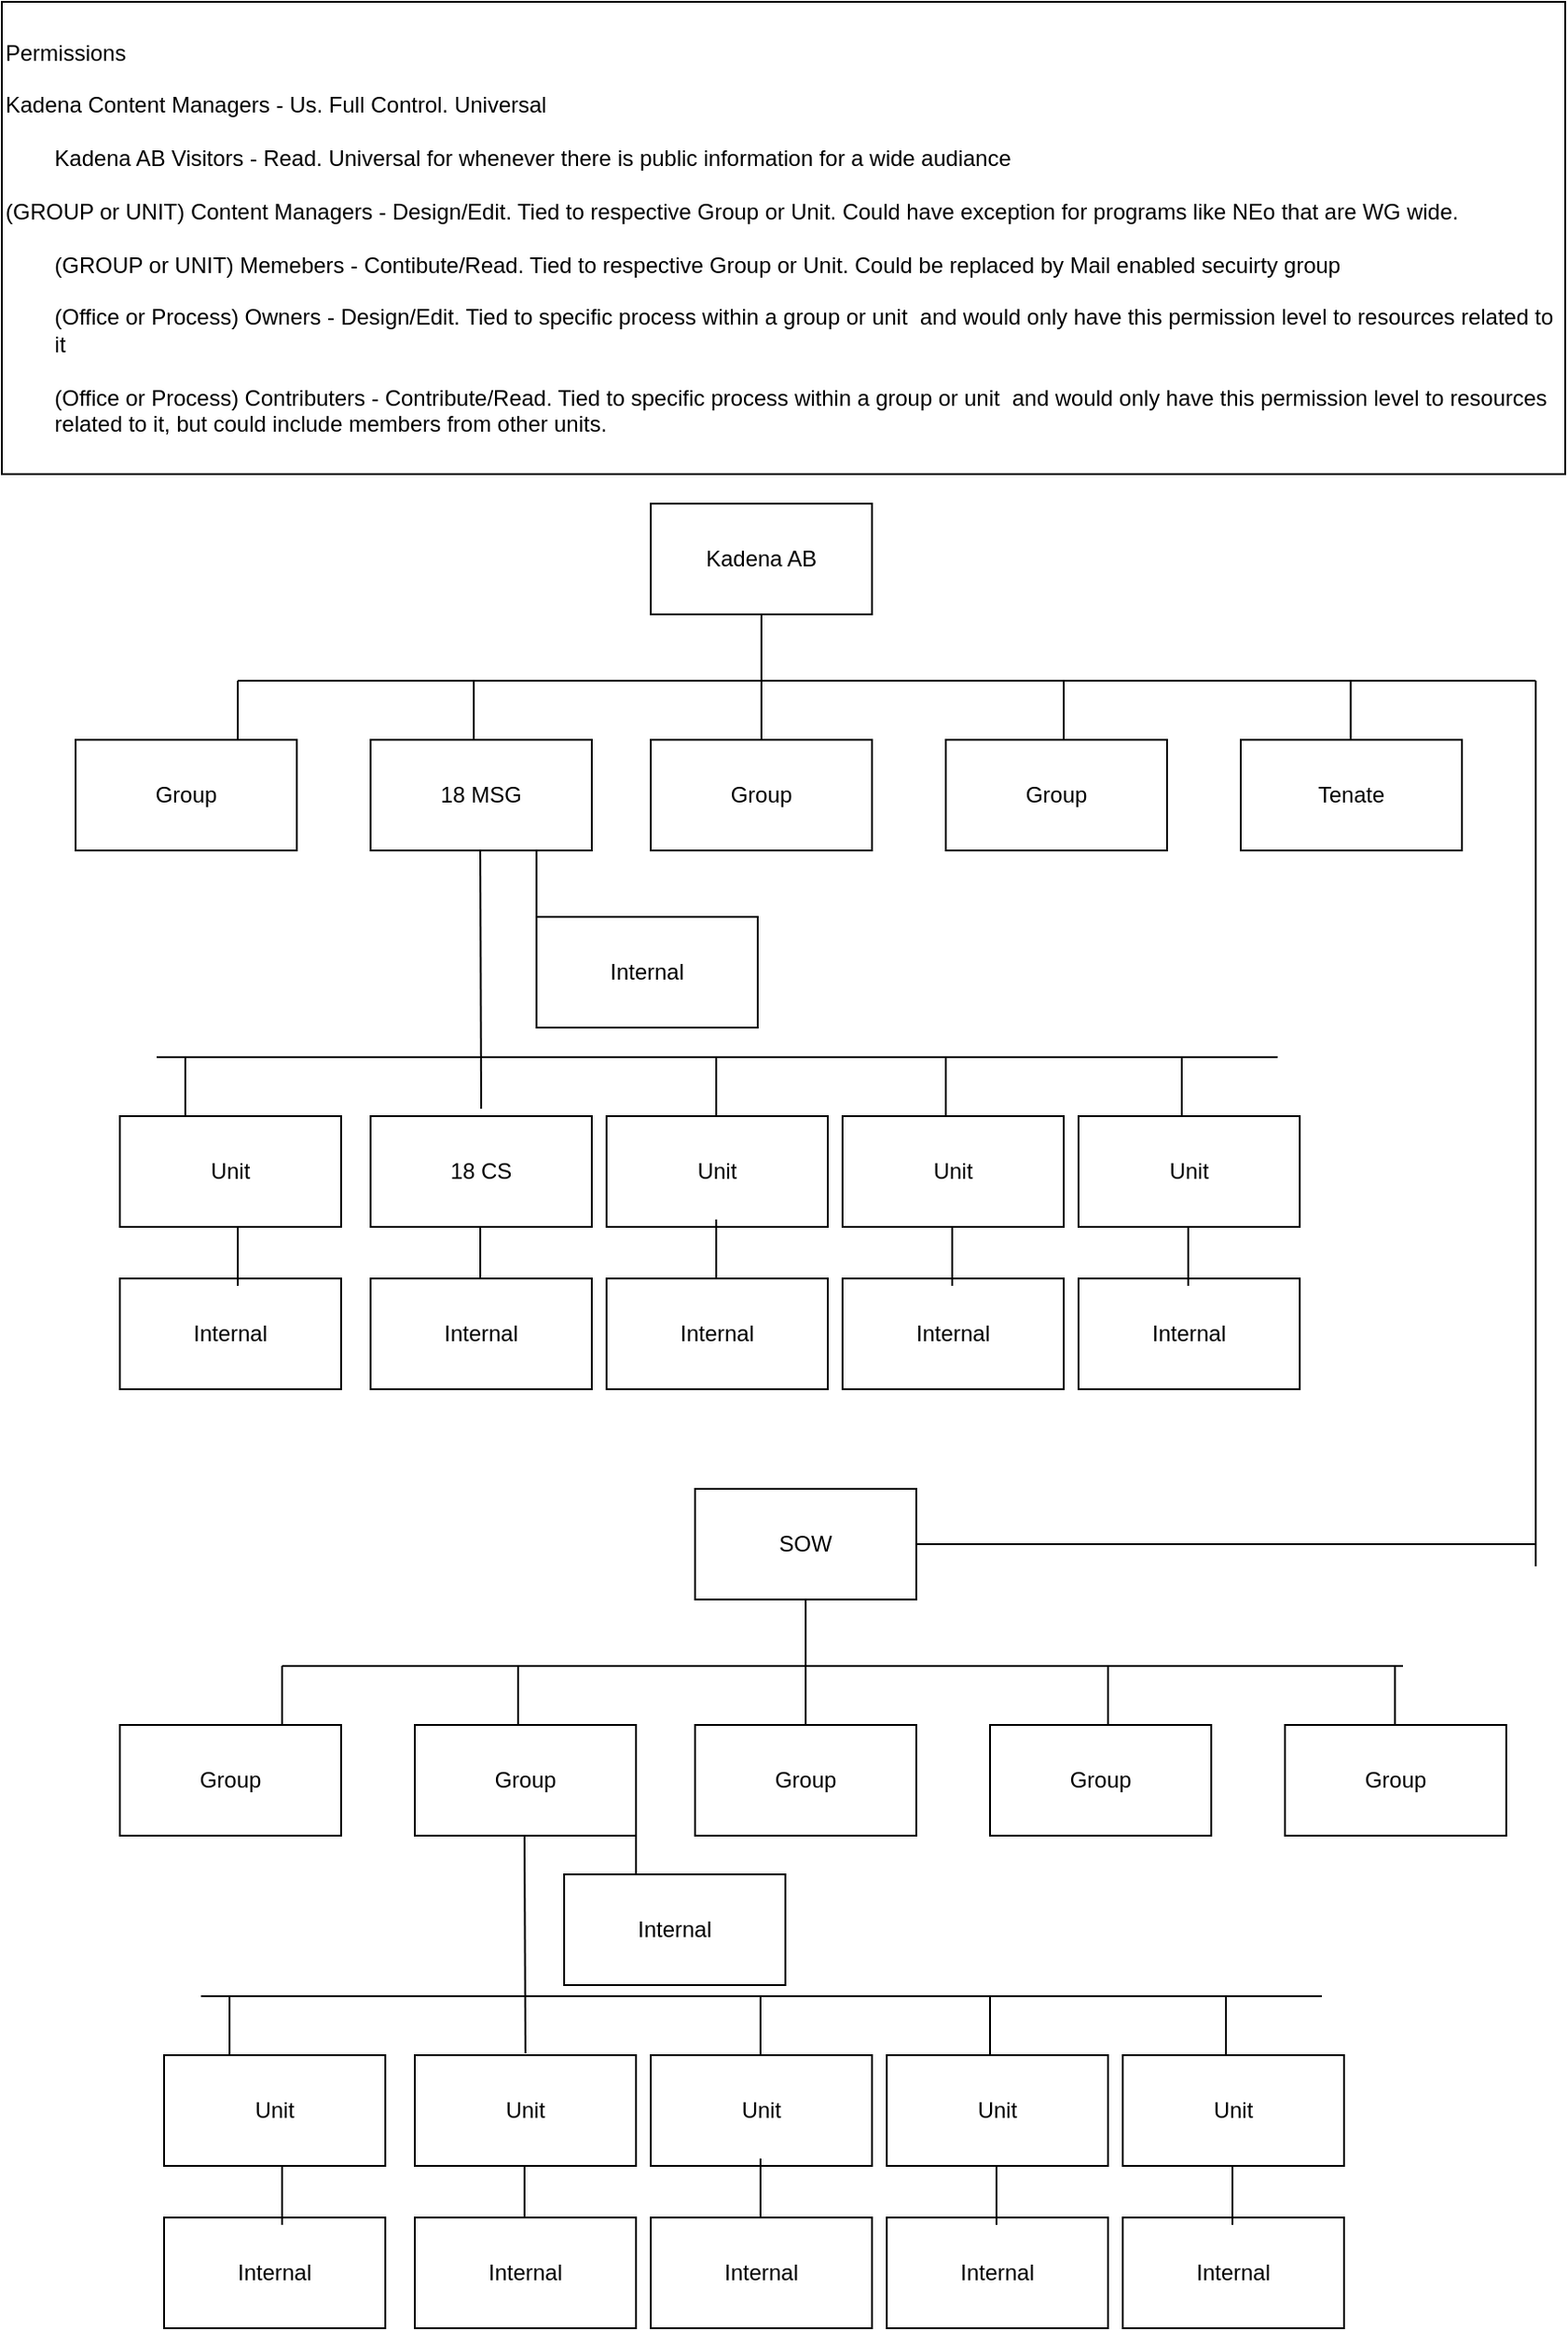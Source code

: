 <mxfile>
    <diagram id="WG6kwbfiC4xbp1jkfApG" name="Page-1">
        <mxGraphModel dx="1216" dy="765" grid="1" gridSize="8" guides="1" tooltips="1" connect="1" arrows="1" fold="1" page="1" pageScale="1" pageWidth="850" pageHeight="1100" math="0" shadow="0">
            <root>
                <mxCell id="0"/>
                <mxCell id="1" parent="0"/>
                <mxCell id="2" value="Kadena AB" style="rounded=0;whiteSpace=wrap;html=1;" parent="1" vertex="1">
                    <mxGeometry x="352" y="273" width="120" height="60" as="geometry"/>
                </mxCell>
                <mxCell id="3" value="Group" style="rounded=0;whiteSpace=wrap;html=1;" parent="1" vertex="1">
                    <mxGeometry x="40" y="401" width="120" height="60" as="geometry"/>
                </mxCell>
                <mxCell id="4" value="Tenate" style="rounded=0;whiteSpace=wrap;html=1;" parent="1" vertex="1">
                    <mxGeometry x="672" y="401" width="120" height="60" as="geometry"/>
                </mxCell>
                <mxCell id="5" value="Group" style="rounded=0;whiteSpace=wrap;html=1;" parent="1" vertex="1">
                    <mxGeometry x="512" y="401" width="120" height="60" as="geometry"/>
                </mxCell>
                <mxCell id="6" value="Group" style="rounded=0;whiteSpace=wrap;html=1;" parent="1" vertex="1">
                    <mxGeometry x="352" y="401" width="120" height="60" as="geometry"/>
                </mxCell>
                <mxCell id="7" value="18 MSG" style="rounded=0;whiteSpace=wrap;html=1;" parent="1" vertex="1">
                    <mxGeometry x="200" y="401" width="120" height="60" as="geometry"/>
                </mxCell>
                <mxCell id="8" value="Unit" style="rounded=0;whiteSpace=wrap;html=1;" parent="1" vertex="1">
                    <mxGeometry x="64" y="605" width="120" height="60" as="geometry"/>
                </mxCell>
                <mxCell id="9" value="" style="endArrow=none;html=1;" parent="1" edge="1">
                    <mxGeometry width="50" height="50" relative="1" as="geometry">
                        <mxPoint x="128" y="369" as="sourcePoint"/>
                        <mxPoint x="832" y="369" as="targetPoint"/>
                    </mxGeometry>
                </mxCell>
                <mxCell id="10" value="" style="endArrow=none;html=1;entryX=0.5;entryY=1;entryDx=0;entryDy=0;exitX=0.5;exitY=0;exitDx=0;exitDy=0;" parent="1" source="6" target="2" edge="1">
                    <mxGeometry width="50" height="50" relative="1" as="geometry">
                        <mxPoint x="552" y="595" as="sourcePoint"/>
                        <mxPoint x="602" y="545" as="targetPoint"/>
                    </mxGeometry>
                </mxCell>
                <mxCell id="11" value="" style="endArrow=none;html=1;" parent="1" edge="1">
                    <mxGeometry width="50" height="50" relative="1" as="geometry">
                        <mxPoint x="128" y="369" as="sourcePoint"/>
                        <mxPoint x="128" y="401" as="targetPoint"/>
                    </mxGeometry>
                </mxCell>
                <mxCell id="12" value="" style="endArrow=none;html=1;" parent="1" edge="1">
                    <mxGeometry width="50" height="50" relative="1" as="geometry">
                        <mxPoint x="256" y="369" as="sourcePoint"/>
                        <mxPoint x="256" y="401" as="targetPoint"/>
                    </mxGeometry>
                </mxCell>
                <mxCell id="13" value="" style="endArrow=none;html=1;" parent="1" edge="1">
                    <mxGeometry width="50" height="50" relative="1" as="geometry">
                        <mxPoint x="576" y="369" as="sourcePoint"/>
                        <mxPoint x="576" y="401.0" as="targetPoint"/>
                    </mxGeometry>
                </mxCell>
                <mxCell id="14" value="" style="endArrow=none;html=1;" parent="1" edge="1">
                    <mxGeometry width="50" height="50" relative="1" as="geometry">
                        <mxPoint x="731.66" y="369" as="sourcePoint"/>
                        <mxPoint x="731.66" y="401.0" as="targetPoint"/>
                    </mxGeometry>
                </mxCell>
                <mxCell id="16" value="18 CS" style="rounded=0;whiteSpace=wrap;html=1;" parent="1" vertex="1">
                    <mxGeometry x="200" y="605" width="120" height="60" as="geometry"/>
                </mxCell>
                <mxCell id="17" value="Unit" style="rounded=0;whiteSpace=wrap;html=1;" parent="1" vertex="1">
                    <mxGeometry x="328" y="605" width="120" height="60" as="geometry"/>
                </mxCell>
                <mxCell id="18" value="Unit" style="rounded=0;whiteSpace=wrap;html=1;" parent="1" vertex="1">
                    <mxGeometry x="456" y="605" width="120" height="60" as="geometry"/>
                </mxCell>
                <mxCell id="19" value="Unit" style="rounded=0;whiteSpace=wrap;html=1;" parent="1" vertex="1">
                    <mxGeometry x="584" y="605" width="120" height="60" as="geometry"/>
                </mxCell>
                <mxCell id="23" value="" style="endArrow=none;html=1;" parent="1" edge="1">
                    <mxGeometry width="50" height="50" relative="1" as="geometry">
                        <mxPoint x="84" y="573" as="sourcePoint"/>
                        <mxPoint x="692" y="573" as="targetPoint"/>
                    </mxGeometry>
                </mxCell>
                <mxCell id="24" value="" style="endArrow=none;html=1;entryX=0.5;entryY=1;entryDx=0;entryDy=0;" parent="1" edge="1">
                    <mxGeometry width="50" height="50" relative="1" as="geometry">
                        <mxPoint x="260" y="601" as="sourcePoint"/>
                        <mxPoint x="259.5" y="461" as="targetPoint"/>
                    </mxGeometry>
                </mxCell>
                <mxCell id="25" value="" style="endArrow=none;html=1;" parent="1" edge="1">
                    <mxGeometry width="50" height="50" relative="1" as="geometry">
                        <mxPoint x="99.5" y="573" as="sourcePoint"/>
                        <mxPoint x="99.5" y="605" as="targetPoint"/>
                    </mxGeometry>
                </mxCell>
                <mxCell id="26" value="" style="endArrow=none;html=1;" parent="1" edge="1">
                    <mxGeometry width="50" height="50" relative="1" as="geometry">
                        <mxPoint x="259.5" y="665" as="sourcePoint"/>
                        <mxPoint x="259.5" y="697" as="targetPoint"/>
                    </mxGeometry>
                </mxCell>
                <mxCell id="27" value="" style="endArrow=none;html=1;" parent="1" edge="1">
                    <mxGeometry width="50" height="50" relative="1" as="geometry">
                        <mxPoint x="640" y="573" as="sourcePoint"/>
                        <mxPoint x="640" y="605" as="targetPoint"/>
                    </mxGeometry>
                </mxCell>
                <mxCell id="28" value="" style="endArrow=none;html=1;" parent="1" edge="1">
                    <mxGeometry width="50" height="50" relative="1" as="geometry">
                        <mxPoint x="512" y="573" as="sourcePoint"/>
                        <mxPoint x="512" y="605" as="targetPoint"/>
                    </mxGeometry>
                </mxCell>
                <mxCell id="29" value="" style="endArrow=none;html=1;" parent="1" edge="1">
                    <mxGeometry width="50" height="50" relative="1" as="geometry">
                        <mxPoint x="387.5" y="573" as="sourcePoint"/>
                        <mxPoint x="387.5" y="605" as="targetPoint"/>
                    </mxGeometry>
                </mxCell>
                <mxCell id="30" value="Internal" style="rounded=0;whiteSpace=wrap;html=1;" parent="1" vertex="1">
                    <mxGeometry x="200" y="693" width="120" height="60" as="geometry"/>
                </mxCell>
                <mxCell id="32" value="Internal" style="rounded=0;whiteSpace=wrap;html=1;" parent="1" vertex="1">
                    <mxGeometry x="64" y="693" width="120" height="60" as="geometry"/>
                </mxCell>
                <mxCell id="33" value="Internal" style="rounded=0;whiteSpace=wrap;html=1;" parent="1" vertex="1">
                    <mxGeometry x="328" y="693" width="120" height="60" as="geometry"/>
                </mxCell>
                <mxCell id="34" value="Internal" style="rounded=0;whiteSpace=wrap;html=1;" parent="1" vertex="1">
                    <mxGeometry x="456" y="693" width="120" height="60" as="geometry"/>
                </mxCell>
                <mxCell id="35" value="Internal" style="rounded=0;whiteSpace=wrap;html=1;" parent="1" vertex="1">
                    <mxGeometry x="584" y="693" width="120" height="60" as="geometry"/>
                </mxCell>
                <mxCell id="38" value="" style="endArrow=none;html=1;" parent="1" edge="1">
                    <mxGeometry width="50" height="50" relative="1" as="geometry">
                        <mxPoint x="643.5" y="665" as="sourcePoint"/>
                        <mxPoint x="643.5" y="697" as="targetPoint"/>
                    </mxGeometry>
                </mxCell>
                <mxCell id="39" value="" style="endArrow=none;html=1;" parent="1" edge="1">
                    <mxGeometry width="50" height="50" relative="1" as="geometry">
                        <mxPoint x="515.5" y="665" as="sourcePoint"/>
                        <mxPoint x="515.5" y="697" as="targetPoint"/>
                    </mxGeometry>
                </mxCell>
                <mxCell id="40" value="" style="endArrow=none;html=1;" parent="1" edge="1">
                    <mxGeometry width="50" height="50" relative="1" as="geometry">
                        <mxPoint x="387.5" y="661" as="sourcePoint"/>
                        <mxPoint x="387.5" y="693" as="targetPoint"/>
                    </mxGeometry>
                </mxCell>
                <mxCell id="41" value="" style="endArrow=none;html=1;" parent="1" edge="1">
                    <mxGeometry width="50" height="50" relative="1" as="geometry">
                        <mxPoint x="128" y="665" as="sourcePoint"/>
                        <mxPoint x="128" y="697" as="targetPoint"/>
                    </mxGeometry>
                </mxCell>
                <mxCell id="42" value="SOW" style="rounded=0;whiteSpace=wrap;html=1;" vertex="1" parent="1">
                    <mxGeometry x="376" y="807" width="120" height="60" as="geometry"/>
                </mxCell>
                <mxCell id="43" value="Group" style="rounded=0;whiteSpace=wrap;html=1;" vertex="1" parent="1">
                    <mxGeometry x="64" y="935" width="120" height="60" as="geometry"/>
                </mxCell>
                <mxCell id="44" value="Group" style="rounded=0;whiteSpace=wrap;html=1;" vertex="1" parent="1">
                    <mxGeometry x="696" y="935" width="120" height="60" as="geometry"/>
                </mxCell>
                <mxCell id="45" value="Group" style="rounded=0;whiteSpace=wrap;html=1;" vertex="1" parent="1">
                    <mxGeometry x="536" y="935" width="120" height="60" as="geometry"/>
                </mxCell>
                <mxCell id="46" value="Group" style="rounded=0;whiteSpace=wrap;html=1;" vertex="1" parent="1">
                    <mxGeometry x="376" y="935" width="120" height="60" as="geometry"/>
                </mxCell>
                <mxCell id="47" value="Group" style="rounded=0;whiteSpace=wrap;html=1;" vertex="1" parent="1">
                    <mxGeometry x="224" y="935" width="120" height="60" as="geometry"/>
                </mxCell>
                <mxCell id="48" value="Unit" style="rounded=0;whiteSpace=wrap;html=1;" vertex="1" parent="1">
                    <mxGeometry x="88" y="1114" width="120" height="60" as="geometry"/>
                </mxCell>
                <mxCell id="49" value="" style="endArrow=none;html=1;" edge="1" parent="1">
                    <mxGeometry width="50" height="50" relative="1" as="geometry">
                        <mxPoint x="152" y="903" as="sourcePoint"/>
                        <mxPoint x="760" y="903" as="targetPoint"/>
                    </mxGeometry>
                </mxCell>
                <mxCell id="50" value="" style="endArrow=none;html=1;entryX=0.5;entryY=1;entryDx=0;entryDy=0;exitX=0.5;exitY=0;exitDx=0;exitDy=0;" edge="1" parent="1" source="46" target="42">
                    <mxGeometry width="50" height="50" relative="1" as="geometry">
                        <mxPoint x="576" y="1129" as="sourcePoint"/>
                        <mxPoint x="626" y="1079" as="targetPoint"/>
                    </mxGeometry>
                </mxCell>
                <mxCell id="51" value="" style="endArrow=none;html=1;" edge="1" parent="1">
                    <mxGeometry width="50" height="50" relative="1" as="geometry">
                        <mxPoint x="152" y="903" as="sourcePoint"/>
                        <mxPoint x="152" y="935" as="targetPoint"/>
                    </mxGeometry>
                </mxCell>
                <mxCell id="52" value="" style="endArrow=none;html=1;" edge="1" parent="1">
                    <mxGeometry width="50" height="50" relative="1" as="geometry">
                        <mxPoint x="280" y="903" as="sourcePoint"/>
                        <mxPoint x="280" y="935" as="targetPoint"/>
                    </mxGeometry>
                </mxCell>
                <mxCell id="53" value="" style="endArrow=none;html=1;" edge="1" parent="1">
                    <mxGeometry width="50" height="50" relative="1" as="geometry">
                        <mxPoint x="600" y="903" as="sourcePoint"/>
                        <mxPoint x="600" y="935.0" as="targetPoint"/>
                    </mxGeometry>
                </mxCell>
                <mxCell id="54" value="" style="endArrow=none;html=1;" edge="1" parent="1">
                    <mxGeometry width="50" height="50" relative="1" as="geometry">
                        <mxPoint x="755.66" y="903" as="sourcePoint"/>
                        <mxPoint x="755.66" y="935.0" as="targetPoint"/>
                    </mxGeometry>
                </mxCell>
                <mxCell id="55" value="Unit" style="rounded=0;whiteSpace=wrap;html=1;" vertex="1" parent="1">
                    <mxGeometry x="224" y="1114" width="120" height="60" as="geometry"/>
                </mxCell>
                <mxCell id="56" value="Unit" style="rounded=0;whiteSpace=wrap;html=1;" vertex="1" parent="1">
                    <mxGeometry x="352" y="1114" width="120" height="60" as="geometry"/>
                </mxCell>
                <mxCell id="57" value="Unit" style="rounded=0;whiteSpace=wrap;html=1;" vertex="1" parent="1">
                    <mxGeometry x="480" y="1114" width="120" height="60" as="geometry"/>
                </mxCell>
                <mxCell id="58" value="Unit" style="rounded=0;whiteSpace=wrap;html=1;" vertex="1" parent="1">
                    <mxGeometry x="608" y="1114" width="120" height="60" as="geometry"/>
                </mxCell>
                <mxCell id="59" value="" style="endArrow=none;html=1;" edge="1" parent="1">
                    <mxGeometry width="50" height="50" relative="1" as="geometry">
                        <mxPoint x="108" y="1082" as="sourcePoint"/>
                        <mxPoint x="716" y="1082" as="targetPoint"/>
                    </mxGeometry>
                </mxCell>
                <mxCell id="60" value="" style="endArrow=none;html=1;entryX=0.5;entryY=1;entryDx=0;entryDy=0;" edge="1" parent="1">
                    <mxGeometry width="50" height="50" relative="1" as="geometry">
                        <mxPoint x="284" y="1113" as="sourcePoint"/>
                        <mxPoint x="283.5" y="995" as="targetPoint"/>
                    </mxGeometry>
                </mxCell>
                <mxCell id="61" value="" style="endArrow=none;html=1;" edge="1" parent="1">
                    <mxGeometry width="50" height="50" relative="1" as="geometry">
                        <mxPoint x="123.5" y="1082" as="sourcePoint"/>
                        <mxPoint x="123.5" y="1114" as="targetPoint"/>
                    </mxGeometry>
                </mxCell>
                <mxCell id="62" value="" style="endArrow=none;html=1;" edge="1" parent="1">
                    <mxGeometry width="50" height="50" relative="1" as="geometry">
                        <mxPoint x="283.5" y="1174" as="sourcePoint"/>
                        <mxPoint x="283.5" y="1206" as="targetPoint"/>
                    </mxGeometry>
                </mxCell>
                <mxCell id="63" value="" style="endArrow=none;html=1;" edge="1" parent="1">
                    <mxGeometry width="50" height="50" relative="1" as="geometry">
                        <mxPoint x="664" y="1082" as="sourcePoint"/>
                        <mxPoint x="664" y="1114" as="targetPoint"/>
                    </mxGeometry>
                </mxCell>
                <mxCell id="64" value="" style="endArrow=none;html=1;" edge="1" parent="1">
                    <mxGeometry width="50" height="50" relative="1" as="geometry">
                        <mxPoint x="536" y="1082" as="sourcePoint"/>
                        <mxPoint x="536" y="1114" as="targetPoint"/>
                    </mxGeometry>
                </mxCell>
                <mxCell id="65" value="" style="endArrow=none;html=1;" edge="1" parent="1">
                    <mxGeometry width="50" height="50" relative="1" as="geometry">
                        <mxPoint x="411.5" y="1082" as="sourcePoint"/>
                        <mxPoint x="411.5" y="1114" as="targetPoint"/>
                    </mxGeometry>
                </mxCell>
                <mxCell id="66" value="Internal" style="rounded=0;whiteSpace=wrap;html=1;" vertex="1" parent="1">
                    <mxGeometry x="224" y="1202" width="120" height="60" as="geometry"/>
                </mxCell>
                <mxCell id="67" value="Internal" style="rounded=0;whiteSpace=wrap;html=1;" vertex="1" parent="1">
                    <mxGeometry x="88" y="1202" width="120" height="60" as="geometry"/>
                </mxCell>
                <mxCell id="68" value="Internal" style="rounded=0;whiteSpace=wrap;html=1;" vertex="1" parent="1">
                    <mxGeometry x="352" y="1202" width="120" height="60" as="geometry"/>
                </mxCell>
                <mxCell id="69" value="Internal" style="rounded=0;whiteSpace=wrap;html=1;" vertex="1" parent="1">
                    <mxGeometry x="480" y="1202" width="120" height="60" as="geometry"/>
                </mxCell>
                <mxCell id="70" value="Internal" style="rounded=0;whiteSpace=wrap;html=1;" vertex="1" parent="1">
                    <mxGeometry x="608" y="1202" width="120" height="60" as="geometry"/>
                </mxCell>
                <mxCell id="71" value="" style="endArrow=none;html=1;" edge="1" parent="1">
                    <mxGeometry width="50" height="50" relative="1" as="geometry">
                        <mxPoint x="667.5" y="1174" as="sourcePoint"/>
                        <mxPoint x="667.5" y="1206" as="targetPoint"/>
                    </mxGeometry>
                </mxCell>
                <mxCell id="72" value="" style="endArrow=none;html=1;" edge="1" parent="1">
                    <mxGeometry width="50" height="50" relative="1" as="geometry">
                        <mxPoint x="539.5" y="1174" as="sourcePoint"/>
                        <mxPoint x="539.5" y="1206" as="targetPoint"/>
                    </mxGeometry>
                </mxCell>
                <mxCell id="73" value="" style="endArrow=none;html=1;" edge="1" parent="1">
                    <mxGeometry width="50" height="50" relative="1" as="geometry">
                        <mxPoint x="411.5" y="1170" as="sourcePoint"/>
                        <mxPoint x="411.5" y="1202" as="targetPoint"/>
                    </mxGeometry>
                </mxCell>
                <mxCell id="74" value="" style="endArrow=none;html=1;" edge="1" parent="1">
                    <mxGeometry width="50" height="50" relative="1" as="geometry">
                        <mxPoint x="152" y="1174" as="sourcePoint"/>
                        <mxPoint x="152" y="1206" as="targetPoint"/>
                    </mxGeometry>
                </mxCell>
                <mxCell id="75" value="" style="endArrow=none;html=1;entryX=1;entryY=0.5;entryDx=0;entryDy=0;" edge="1" parent="1" target="42">
                    <mxGeometry width="50" height="50" relative="1" as="geometry">
                        <mxPoint x="832" y="837" as="sourcePoint"/>
                        <mxPoint x="578" y="505" as="targetPoint"/>
                    </mxGeometry>
                </mxCell>
                <mxCell id="76" value="" style="endArrow=none;html=1;" edge="1" parent="1">
                    <mxGeometry width="50" height="50" relative="1" as="geometry">
                        <mxPoint x="832" y="849" as="sourcePoint"/>
                        <mxPoint x="832" y="369" as="targetPoint"/>
                    </mxGeometry>
                </mxCell>
                <mxCell id="82" value="Permissions&lt;br&gt;&lt;br&gt;Kadena Content Managers - Us. Full Control. Universal&lt;br&gt;&lt;br&gt;&lt;span style=&quot;white-space: pre;&quot;&gt;&#9;&lt;/span&gt;Kadena AB Visitors - Read. Universal for whenever there is public information for a wide audiance&lt;br&gt;&lt;br&gt;(GROUP or UNIT) Content Managers - Design/Edit. Tied to respective Group or Unit. Could have exception for programs like NEo that are WG wide.&lt;br&gt;&lt;br&gt;&lt;span style=&quot;white-space: pre;&quot;&gt;&#9;&lt;/span&gt;(GROUP or UNIT) Memebers - Contibute/Read. Tied to respective Group or Unit. Could be replaced by Mail enabled secuirty group&lt;br&gt;&lt;br&gt;&lt;span style=&quot;white-space: pre;&quot;&gt;&#9;&lt;/span&gt;(Office or Process) Owners - Design/Edit. Tied to specific process within a group or unit&amp;nbsp; and would only have this permission level to resources related to &lt;span style=&quot;white-space: pre;&quot;&gt;&#9;&lt;/span&gt;it&lt;br&gt;&lt;br&gt;&lt;span style=&quot;white-space: pre;&quot;&gt;&#9;&lt;/span&gt;(Office or Process) Contributers - Contribute/Read. Tied to specific process within a group or unit&amp;nbsp; and would only have this permission level to resources &lt;span style=&quot;white-space: pre;&quot;&gt;&#9;&lt;/span&gt;related to it, but could include members from other units." style="rounded=0;whiteSpace=wrap;html=1;align=left;" vertex="1" parent="1">
                    <mxGeometry y="1" width="848" height="256" as="geometry"/>
                </mxCell>
                <mxCell id="83" value="Internal" style="rounded=0;whiteSpace=wrap;html=1;" vertex="1" parent="1">
                    <mxGeometry x="290" y="497" width="120" height="60" as="geometry"/>
                </mxCell>
                <mxCell id="85" value="" style="endArrow=none;html=1;entryX=0.75;entryY=1;entryDx=0;entryDy=0;exitX=0;exitY=0;exitDx=0;exitDy=0;" edge="1" parent="1" source="83" target="7">
                    <mxGeometry width="50" height="50" relative="1" as="geometry">
                        <mxPoint x="528" y="635" as="sourcePoint"/>
                        <mxPoint x="578" y="585" as="targetPoint"/>
                    </mxGeometry>
                </mxCell>
                <mxCell id="86" value="Internal" style="rounded=0;whiteSpace=wrap;html=1;" vertex="1" parent="1">
                    <mxGeometry x="305" y="1016" width="120" height="60" as="geometry"/>
                </mxCell>
                <mxCell id="87" value="" style="endArrow=none;html=1;entryX=0.75;entryY=1;entryDx=0;entryDy=0;exitX=0;exitY=0;exitDx=0;exitDy=0;" edge="1" parent="1">
                    <mxGeometry width="50" height="50" relative="1" as="geometry">
                        <mxPoint x="344" y="1016" as="sourcePoint"/>
                        <mxPoint x="344" y="980" as="targetPoint"/>
                    </mxGeometry>
                </mxCell>
            </root>
        </mxGraphModel>
    </diagram>
</mxfile>